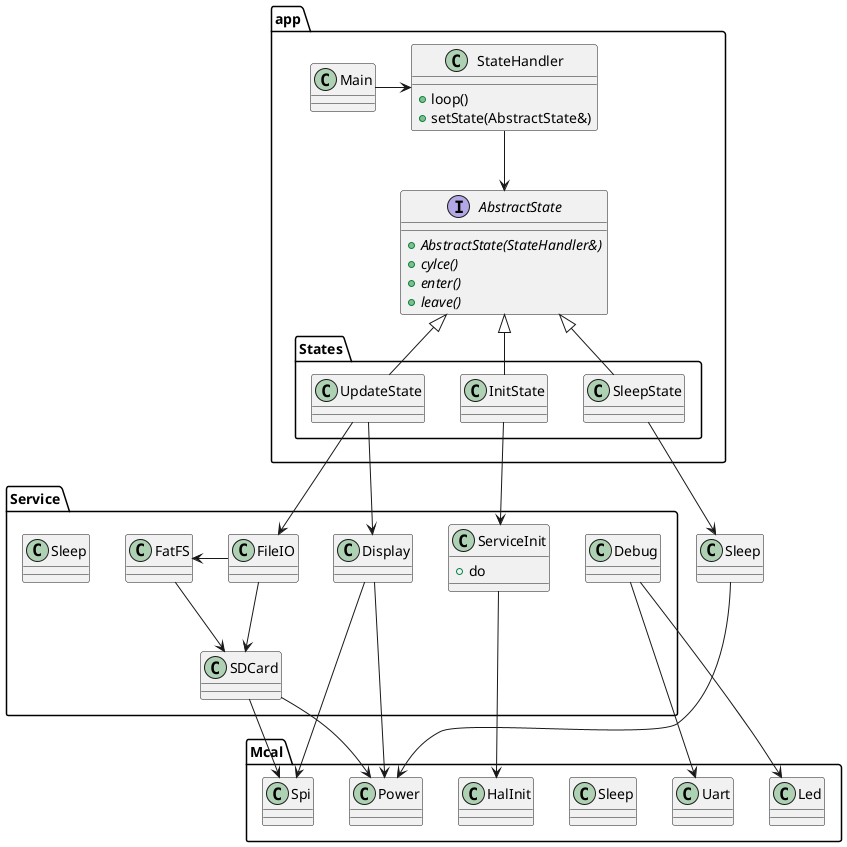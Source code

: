 @startuml

package app {
    class Main
    class StateHandler {
        +loop()
        +setState(AbstractState&)
    }
    interface AbstractState {
        {abstract}+AbstractState(StateHandler&)
        {abstract} +cylce()
        {abstract} +enter()
        {abstract} +leave()
    }
    package States {
        class SleepState
        class UpdateState
        class InitState

        UpdateState -u-|> AbstractState
        SleepState -u-|> AbstractState
        InitState -u-|> AbstractState
    }

    Main -> StateHandler
    StateHandler --> AbstractState
}

package Service {
    class FileIO
    class FatFS
    class ServiceInit {
        +do    
    }
    class Display
    class SDCard
    class Debug
    class Sleep

}

package Mcal {

    class Spi 
    class Uart
    class Sleep
    class HalInit
    class Power 
    class Led


}

InitState --> ServiceInit
ServiceInit --> HalInit
UpdateState --> FileIO
UpdateState --> Display
SleepState --> Sleep
FileIO ->FatFS
FatFS --> SDCard
FileIO --> SDCard

Debug --> Uart
Debug --> Led
SDCard --> Spi
Display --> Spi
SDCard --> Power
Display --> Power
Sleep --> Power

@enduml